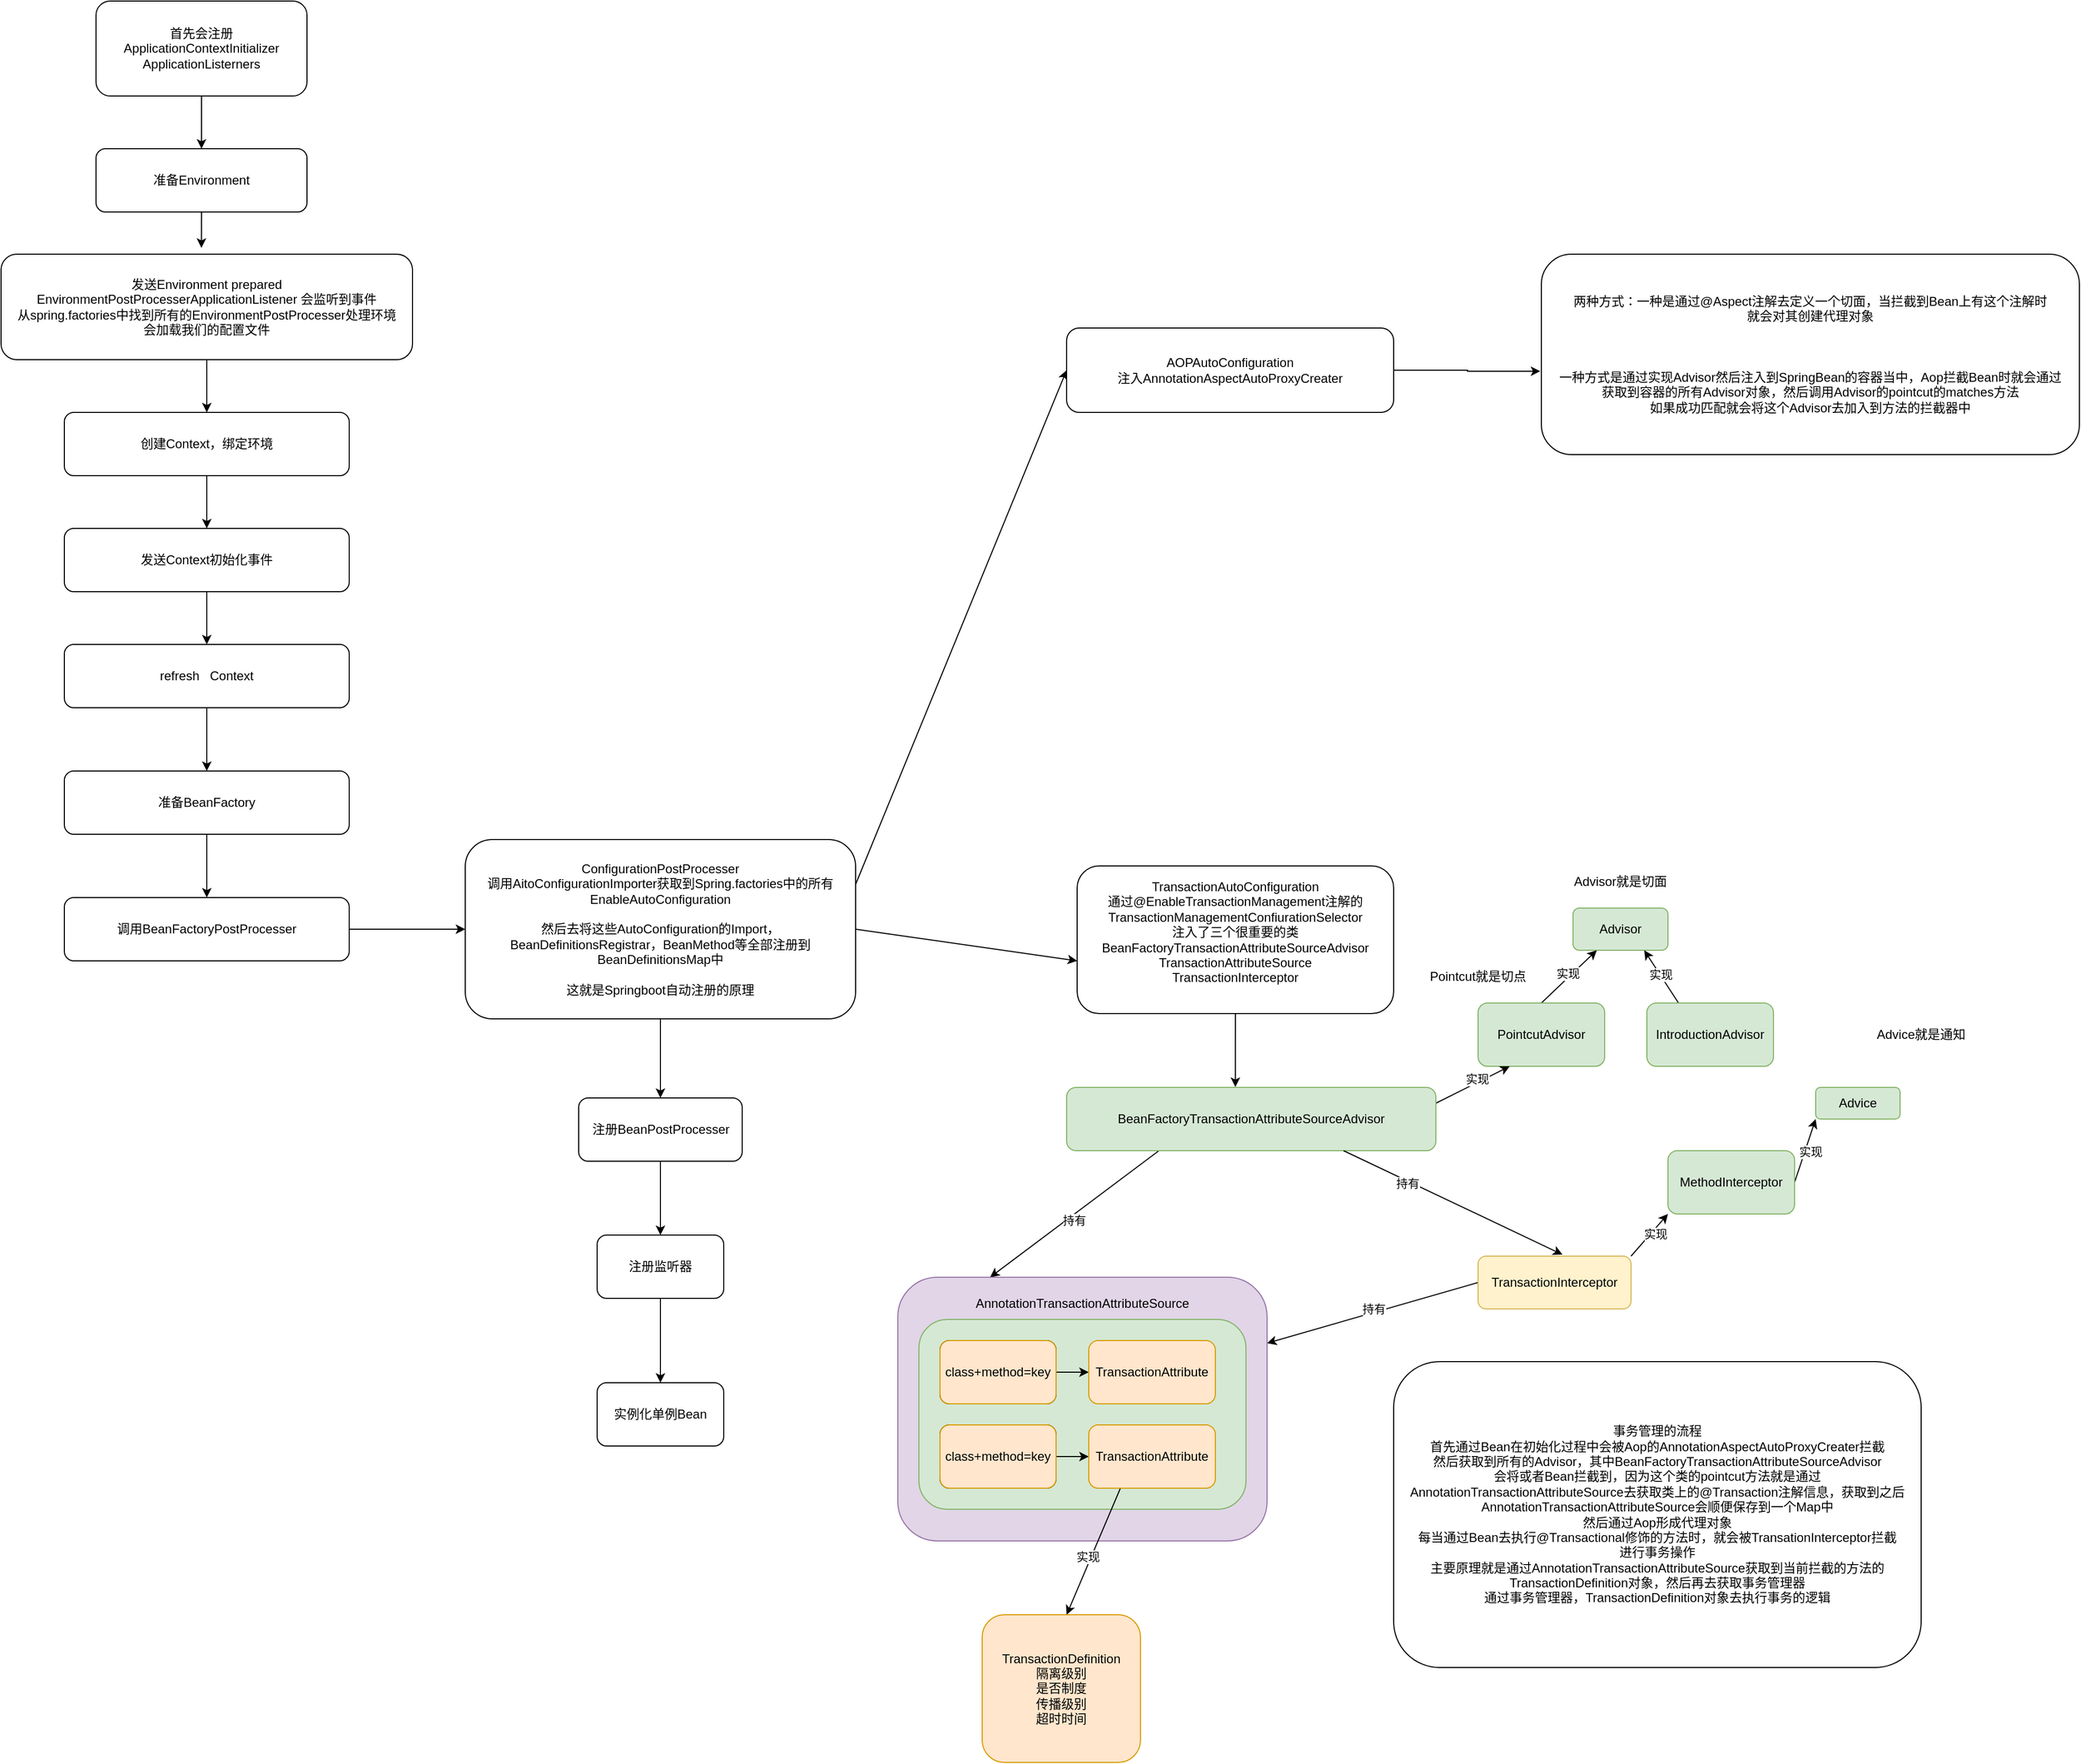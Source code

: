 <mxfile version="24.2.0" type="github">
  <diagram name="第 1 页" id="wLCHkNbt7bF0E3TjqUrD">
    <mxGraphModel dx="1434" dy="738" grid="1" gridSize="10" guides="1" tooltips="1" connect="1" arrows="1" fold="1" page="1" pageScale="1" pageWidth="827" pageHeight="1169" math="0" shadow="0">
      <root>
        <mxCell id="0" />
        <mxCell id="1" parent="0" />
        <mxCell id="fIq_qW-KFdGVRDiUutCO-4" style="edgeStyle=orthogonalEdgeStyle;rounded=0;orthogonalLoop=1;jettySize=auto;html=1;exitX=0.5;exitY=1;exitDx=0;exitDy=0;entryX=0.5;entryY=0;entryDx=0;entryDy=0;" edge="1" parent="1" source="fIq_qW-KFdGVRDiUutCO-1" target="fIq_qW-KFdGVRDiUutCO-2">
          <mxGeometry relative="1" as="geometry" />
        </mxCell>
        <mxCell id="fIq_qW-KFdGVRDiUutCO-1" value="首先会注册ApplicationContextInitializer&lt;div&gt;ApplicationListerners&lt;/div&gt;" style="rounded=1;whiteSpace=wrap;html=1;" vertex="1" parent="1">
          <mxGeometry x="180" y="90" width="200" height="90" as="geometry" />
        </mxCell>
        <mxCell id="fIq_qW-KFdGVRDiUutCO-2" value="准备Environment" style="rounded=1;whiteSpace=wrap;html=1;" vertex="1" parent="1">
          <mxGeometry x="180" y="230" width="200" height="60" as="geometry" />
        </mxCell>
        <mxCell id="fIq_qW-KFdGVRDiUutCO-8" style="edgeStyle=orthogonalEdgeStyle;rounded=0;orthogonalLoop=1;jettySize=auto;html=1;exitX=0.5;exitY=1;exitDx=0;exitDy=0;entryX=0.5;entryY=0;entryDx=0;entryDy=0;" edge="1" parent="1" source="fIq_qW-KFdGVRDiUutCO-3" target="fIq_qW-KFdGVRDiUutCO-7">
          <mxGeometry relative="1" as="geometry" />
        </mxCell>
        <mxCell id="fIq_qW-KFdGVRDiUutCO-3" value="发送Environment prepared&lt;div&gt;EnvironmentPostProcesserApplicationListener 会监听到事件&lt;br&gt;从spring.factories中找到所有的EnvironmentPostProcesser处理环境&lt;br&gt;会加载我们的配置文件&lt;/div&gt;" style="rounded=1;whiteSpace=wrap;html=1;" vertex="1" parent="1">
          <mxGeometry x="90" y="330" width="390" height="100" as="geometry" />
        </mxCell>
        <mxCell id="fIq_qW-KFdGVRDiUutCO-5" style="edgeStyle=orthogonalEdgeStyle;rounded=0;orthogonalLoop=1;jettySize=auto;html=1;exitX=0.5;exitY=1;exitDx=0;exitDy=0;entryX=0.487;entryY=-0.06;entryDx=0;entryDy=0;entryPerimeter=0;" edge="1" parent="1" source="fIq_qW-KFdGVRDiUutCO-2" target="fIq_qW-KFdGVRDiUutCO-3">
          <mxGeometry relative="1" as="geometry" />
        </mxCell>
        <mxCell id="fIq_qW-KFdGVRDiUutCO-10" style="edgeStyle=orthogonalEdgeStyle;rounded=0;orthogonalLoop=1;jettySize=auto;html=1;exitX=0.5;exitY=1;exitDx=0;exitDy=0;entryX=0.5;entryY=0;entryDx=0;entryDy=0;" edge="1" parent="1" source="fIq_qW-KFdGVRDiUutCO-7" target="fIq_qW-KFdGVRDiUutCO-9">
          <mxGeometry relative="1" as="geometry" />
        </mxCell>
        <mxCell id="fIq_qW-KFdGVRDiUutCO-7" value="创建Context，绑定环境" style="rounded=1;whiteSpace=wrap;html=1;" vertex="1" parent="1">
          <mxGeometry x="150" y="480" width="270" height="60" as="geometry" />
        </mxCell>
        <mxCell id="fIq_qW-KFdGVRDiUutCO-12" style="edgeStyle=orthogonalEdgeStyle;rounded=0;orthogonalLoop=1;jettySize=auto;html=1;exitX=0.5;exitY=1;exitDx=0;exitDy=0;entryX=0.5;entryY=0;entryDx=0;entryDy=0;" edge="1" parent="1" source="fIq_qW-KFdGVRDiUutCO-9" target="fIq_qW-KFdGVRDiUutCO-11">
          <mxGeometry relative="1" as="geometry" />
        </mxCell>
        <mxCell id="fIq_qW-KFdGVRDiUutCO-9" value="发送Context初始化事件" style="rounded=1;whiteSpace=wrap;html=1;" vertex="1" parent="1">
          <mxGeometry x="150" y="590" width="270" height="60" as="geometry" />
        </mxCell>
        <mxCell id="fIq_qW-KFdGVRDiUutCO-14" style="edgeStyle=orthogonalEdgeStyle;rounded=0;orthogonalLoop=1;jettySize=auto;html=1;exitX=0.5;exitY=1;exitDx=0;exitDy=0;entryX=0.5;entryY=0;entryDx=0;entryDy=0;" edge="1" parent="1" source="fIq_qW-KFdGVRDiUutCO-11" target="fIq_qW-KFdGVRDiUutCO-13">
          <mxGeometry relative="1" as="geometry" />
        </mxCell>
        <mxCell id="fIq_qW-KFdGVRDiUutCO-11" value="refresh&amp;nbsp; &amp;nbsp;Context" style="rounded=1;whiteSpace=wrap;html=1;" vertex="1" parent="1">
          <mxGeometry x="150" y="700" width="270" height="60" as="geometry" />
        </mxCell>
        <mxCell id="fIq_qW-KFdGVRDiUutCO-17" style="edgeStyle=orthogonalEdgeStyle;rounded=0;orthogonalLoop=1;jettySize=auto;html=1;exitX=0.5;exitY=1;exitDx=0;exitDy=0;entryX=0.5;entryY=0;entryDx=0;entryDy=0;" edge="1" parent="1" source="fIq_qW-KFdGVRDiUutCO-13" target="fIq_qW-KFdGVRDiUutCO-16">
          <mxGeometry relative="1" as="geometry" />
        </mxCell>
        <mxCell id="fIq_qW-KFdGVRDiUutCO-13" value="准备BeanFactory" style="rounded=1;whiteSpace=wrap;html=1;" vertex="1" parent="1">
          <mxGeometry x="150" y="820" width="270" height="60" as="geometry" />
        </mxCell>
        <mxCell id="fIq_qW-KFdGVRDiUutCO-18" style="edgeStyle=orthogonalEdgeStyle;rounded=0;orthogonalLoop=1;jettySize=auto;html=1;exitX=1;exitY=0.5;exitDx=0;exitDy=0;" edge="1" parent="1" source="fIq_qW-KFdGVRDiUutCO-16">
          <mxGeometry relative="1" as="geometry">
            <mxPoint x="530" y="970" as="targetPoint" />
          </mxGeometry>
        </mxCell>
        <mxCell id="fIq_qW-KFdGVRDiUutCO-16" value="调用BeanFactoryPostProcesser" style="rounded=1;whiteSpace=wrap;html=1;" vertex="1" parent="1">
          <mxGeometry x="150" y="940" width="270" height="60" as="geometry" />
        </mxCell>
        <mxCell id="fIq_qW-KFdGVRDiUutCO-21" value="" style="edgeStyle=orthogonalEdgeStyle;rounded=0;orthogonalLoop=1;jettySize=auto;html=1;" edge="1" parent="1" source="fIq_qW-KFdGVRDiUutCO-19" target="fIq_qW-KFdGVRDiUutCO-20">
          <mxGeometry relative="1" as="geometry" />
        </mxCell>
        <mxCell id="fIq_qW-KFdGVRDiUutCO-26" style="rounded=0;orthogonalLoop=1;jettySize=auto;html=1;exitX=1;exitY=0.25;exitDx=0;exitDy=0;entryX=0;entryY=0.5;entryDx=0;entryDy=0;" edge="1" parent="1" source="fIq_qW-KFdGVRDiUutCO-19" target="fIq_qW-KFdGVRDiUutCO-27">
          <mxGeometry relative="1" as="geometry">
            <mxPoint x="1100" y="850" as="targetPoint" />
          </mxGeometry>
        </mxCell>
        <mxCell id="fIq_qW-KFdGVRDiUutCO-28" style="rounded=0;orthogonalLoop=1;jettySize=auto;html=1;exitX=1;exitY=0.5;exitDx=0;exitDy=0;" edge="1" parent="1" source="fIq_qW-KFdGVRDiUutCO-19">
          <mxGeometry relative="1" as="geometry">
            <mxPoint x="1110" y="1000" as="targetPoint" />
          </mxGeometry>
        </mxCell>
        <mxCell id="fIq_qW-KFdGVRDiUutCO-19" value="ConfigurationPostProcesser&lt;br&gt;调用AitoConfigurationImporter获取到Spring.factories中的所有EnableAutoConfiguration&lt;br&gt;&lt;br&gt;然后去将这些AutoConfiguration的Import，BeanDefinitionsRegistrar，BeanMethod等全部注册到BeanDefinitionsMap中&lt;div&gt;&lt;br&gt;&lt;/div&gt;&lt;div&gt;这就是Springboot自动注册的原理&lt;/div&gt;" style="rounded=1;whiteSpace=wrap;html=1;" vertex="1" parent="1">
          <mxGeometry x="530" y="885" width="370" height="170" as="geometry" />
        </mxCell>
        <mxCell id="fIq_qW-KFdGVRDiUutCO-23" value="" style="edgeStyle=orthogonalEdgeStyle;rounded=0;orthogonalLoop=1;jettySize=auto;html=1;" edge="1" parent="1" source="fIq_qW-KFdGVRDiUutCO-20" target="fIq_qW-KFdGVRDiUutCO-22">
          <mxGeometry relative="1" as="geometry" />
        </mxCell>
        <mxCell id="fIq_qW-KFdGVRDiUutCO-20" value="注册BeanPostProcesser" style="rounded=1;whiteSpace=wrap;html=1;" vertex="1" parent="1">
          <mxGeometry x="637.5" y="1130" width="155" height="60" as="geometry" />
        </mxCell>
        <mxCell id="fIq_qW-KFdGVRDiUutCO-25" value="" style="edgeStyle=orthogonalEdgeStyle;rounded=0;orthogonalLoop=1;jettySize=auto;html=1;" edge="1" parent="1" source="fIq_qW-KFdGVRDiUutCO-22" target="fIq_qW-KFdGVRDiUutCO-24">
          <mxGeometry relative="1" as="geometry" />
        </mxCell>
        <mxCell id="fIq_qW-KFdGVRDiUutCO-22" value="注册监听器" style="rounded=1;whiteSpace=wrap;html=1;" vertex="1" parent="1">
          <mxGeometry x="655" y="1260" width="120" height="60" as="geometry" />
        </mxCell>
        <mxCell id="fIq_qW-KFdGVRDiUutCO-24" value="实例化单例Bean" style="rounded=1;whiteSpace=wrap;html=1;" vertex="1" parent="1">
          <mxGeometry x="655" y="1400" width="120" height="60" as="geometry" />
        </mxCell>
        <mxCell id="fIq_qW-KFdGVRDiUutCO-27" value="AOPAutoConfiguration&lt;div&gt;注入AnnotationAspectAutoProxyCreater&lt;/div&gt;" style="rounded=1;whiteSpace=wrap;html=1;" vertex="1" parent="1">
          <mxGeometry x="1100" y="400" width="310" height="80" as="geometry" />
        </mxCell>
        <mxCell id="fIq_qW-KFdGVRDiUutCO-29" value="TransactionAutoConfiguration&lt;br&gt;通过@EnableTransactionManagement注解的&lt;br&gt;TransactionManagementConfiurationSelector&lt;br&gt;注入了三个很重要的类&lt;div&gt;BeanFactoryTransactionAttributeSourceAdvisor&lt;br&gt;TransactionAttributeSource&lt;br&gt;&lt;/div&gt;&lt;div&gt;TransactionInterceptor&lt;br&gt;&lt;/div&gt;&lt;div&gt;&lt;br&gt;&lt;/div&gt;" style="rounded=1;whiteSpace=wrap;html=1;" vertex="1" parent="1">
          <mxGeometry x="1110" y="910" width="300" height="140" as="geometry" />
        </mxCell>
        <mxCell id="fIq_qW-KFdGVRDiUutCO-36" style="edgeStyle=orthogonalEdgeStyle;rounded=0;orthogonalLoop=1;jettySize=auto;html=1;exitX=0.5;exitY=1;exitDx=0;exitDy=0;entryX=0.457;entryY=-0.007;entryDx=0;entryDy=0;entryPerimeter=0;" edge="1" parent="1" source="fIq_qW-KFdGVRDiUutCO-29" target="fIq_qW-KFdGVRDiUutCO-33">
          <mxGeometry relative="1" as="geometry" />
        </mxCell>
        <mxCell id="fIq_qW-KFdGVRDiUutCO-37" value="Advisor" style="rounded=1;whiteSpace=wrap;html=1;fillColor=#d5e8d4;strokeColor=#82b366;" vertex="1" parent="1">
          <mxGeometry x="1580" y="950" width="90" height="40" as="geometry" />
        </mxCell>
        <mxCell id="fIq_qW-KFdGVRDiUutCO-40" style="rounded=0;orthogonalLoop=1;jettySize=auto;html=1;exitX=0.5;exitY=0;exitDx=0;exitDy=0;entryX=0.25;entryY=1;entryDx=0;entryDy=0;" edge="1" parent="1" source="fIq_qW-KFdGVRDiUutCO-38" target="fIq_qW-KFdGVRDiUutCO-37">
          <mxGeometry relative="1" as="geometry" />
        </mxCell>
        <mxCell id="fIq_qW-KFdGVRDiUutCO-61" value="实现" style="edgeLabel;html=1;align=center;verticalAlign=middle;resizable=0;points=[];" vertex="1" connectable="0" parent="fIq_qW-KFdGVRDiUutCO-40">
          <mxGeometry x="0.032" y="3" relative="1" as="geometry">
            <mxPoint as="offset" />
          </mxGeometry>
        </mxCell>
        <mxCell id="fIq_qW-KFdGVRDiUutCO-38" value="PointcutAdvisor" style="rounded=1;whiteSpace=wrap;html=1;fillColor=#d5e8d4;strokeColor=#82b366;" vertex="1" parent="1">
          <mxGeometry x="1490" y="1040" width="120" height="60" as="geometry" />
        </mxCell>
        <mxCell id="fIq_qW-KFdGVRDiUutCO-41" style="rounded=0;orthogonalLoop=1;jettySize=auto;html=1;exitX=0.25;exitY=0;exitDx=0;exitDy=0;entryX=0.75;entryY=1;entryDx=0;entryDy=0;" edge="1" parent="1" source="fIq_qW-KFdGVRDiUutCO-39" target="fIq_qW-KFdGVRDiUutCO-37">
          <mxGeometry relative="1" as="geometry" />
        </mxCell>
        <mxCell id="fIq_qW-KFdGVRDiUutCO-63" value="实现" style="edgeLabel;html=1;align=center;verticalAlign=middle;resizable=0;points=[];" vertex="1" connectable="0" parent="fIq_qW-KFdGVRDiUutCO-41">
          <mxGeometry x="0.07" relative="1" as="geometry">
            <mxPoint as="offset" />
          </mxGeometry>
        </mxCell>
        <mxCell id="fIq_qW-KFdGVRDiUutCO-39" value="IntroductionAdvisor" style="rounded=1;whiteSpace=wrap;html=1;fillColor=#d5e8d4;strokeColor=#82b366;" vertex="1" parent="1">
          <mxGeometry x="1650" y="1040" width="120" height="60" as="geometry" />
        </mxCell>
        <mxCell id="fIq_qW-KFdGVRDiUutCO-42" style="rounded=0;orthogonalLoop=1;jettySize=auto;html=1;exitX=1;exitY=0.25;exitDx=0;exitDy=0;entryX=0.25;entryY=1;entryDx=0;entryDy=0;" edge="1" parent="1" source="fIq_qW-KFdGVRDiUutCO-33" target="fIq_qW-KFdGVRDiUutCO-38">
          <mxGeometry relative="1" as="geometry" />
        </mxCell>
        <mxCell id="fIq_qW-KFdGVRDiUutCO-60" value="实现" style="edgeLabel;html=1;align=center;verticalAlign=middle;resizable=0;points=[];" vertex="1" connectable="0" parent="fIq_qW-KFdGVRDiUutCO-42">
          <mxGeometry x="0.146" y="3" relative="1" as="geometry">
            <mxPoint as="offset" />
          </mxGeometry>
        </mxCell>
        <mxCell id="fIq_qW-KFdGVRDiUutCO-68" style="rounded=0;orthogonalLoop=1;jettySize=auto;html=1;exitX=1;exitY=0.5;exitDx=0;exitDy=0;entryX=0;entryY=1;entryDx=0;entryDy=0;" edge="1" parent="1" source="fIq_qW-KFdGVRDiUutCO-45" target="fIq_qW-KFdGVRDiUutCO-47">
          <mxGeometry relative="1" as="geometry" />
        </mxCell>
        <mxCell id="fIq_qW-KFdGVRDiUutCO-69" value="实现" style="edgeLabel;html=1;align=center;verticalAlign=middle;resizable=0;points=[];" vertex="1" connectable="0" parent="fIq_qW-KFdGVRDiUutCO-68">
          <mxGeometry x="0.033" y="-5" relative="1" as="geometry">
            <mxPoint as="offset" />
          </mxGeometry>
        </mxCell>
        <mxCell id="fIq_qW-KFdGVRDiUutCO-45" value="MethodInterceptor" style="rounded=1;whiteSpace=wrap;html=1;fillColor=#d5e8d4;strokeColor=#82b366;" vertex="1" parent="1">
          <mxGeometry x="1670" y="1180" width="120" height="60" as="geometry" />
        </mxCell>
        <mxCell id="fIq_qW-KFdGVRDiUutCO-47" value="Advice" style="rounded=1;whiteSpace=wrap;html=1;fillColor=#d5e8d4;strokeColor=#82b366;" vertex="1" parent="1">
          <mxGeometry x="1810" y="1120" width="80" height="30" as="geometry" />
        </mxCell>
        <mxCell id="fIq_qW-KFdGVRDiUutCO-48" value="Advisor就是切面" style="text;html=1;align=center;verticalAlign=middle;whiteSpace=wrap;rounded=0;" vertex="1" parent="1">
          <mxGeometry x="1572" y="910" width="106" height="30" as="geometry" />
        </mxCell>
        <mxCell id="fIq_qW-KFdGVRDiUutCO-49" value="Advice就是通知" style="text;html=1;align=center;verticalAlign=middle;whiteSpace=wrap;rounded=0;" vertex="1" parent="1">
          <mxGeometry x="1860" y="1055" width="100" height="30" as="geometry" />
        </mxCell>
        <mxCell id="fIq_qW-KFdGVRDiUutCO-50" value="Pointcut就是切点" style="text;html=1;align=center;verticalAlign=middle;whiteSpace=wrap;rounded=0;" vertex="1" parent="1">
          <mxGeometry x="1440" y="1000" width="100" height="30" as="geometry" />
        </mxCell>
        <mxCell id="fIq_qW-KFdGVRDiUutCO-53" style="rounded=0;orthogonalLoop=1;jettySize=auto;html=1;exitX=0.25;exitY=1;exitDx=0;exitDy=0;entryX=0.25;entryY=0;entryDx=0;entryDy=0;" edge="1" parent="1" source="fIq_qW-KFdGVRDiUutCO-33" target="fIq_qW-KFdGVRDiUutCO-32">
          <mxGeometry relative="1" as="geometry" />
        </mxCell>
        <mxCell id="fIq_qW-KFdGVRDiUutCO-66" value="持有" style="edgeLabel;html=1;align=center;verticalAlign=middle;resizable=0;points=[];" vertex="1" connectable="0" parent="fIq_qW-KFdGVRDiUutCO-53">
          <mxGeometry x="0.043" y="4" relative="1" as="geometry">
            <mxPoint as="offset" />
          </mxGeometry>
        </mxCell>
        <mxCell id="fIq_qW-KFdGVRDiUutCO-33" value="&lt;div&gt;BeanFactoryTransactionAttributeSourceAdvisor&lt;/div&gt;" style="rounded=1;whiteSpace=wrap;html=1;fillColor=#d5e8d4;strokeColor=#82b366;" vertex="1" parent="1">
          <mxGeometry x="1100" y="1120" width="350" height="60" as="geometry" />
        </mxCell>
        <mxCell id="fIq_qW-KFdGVRDiUutCO-56" style="rounded=0;orthogonalLoop=1;jettySize=auto;html=1;exitX=1;exitY=0;exitDx=0;exitDy=0;entryX=0;entryY=1;entryDx=0;entryDy=0;" edge="1" parent="1" source="fIq_qW-KFdGVRDiUutCO-31" target="fIq_qW-KFdGVRDiUutCO-45">
          <mxGeometry relative="1" as="geometry" />
        </mxCell>
        <mxCell id="fIq_qW-KFdGVRDiUutCO-59" value="实现" style="edgeLabel;html=1;align=center;verticalAlign=middle;resizable=0;points=[];" vertex="1" connectable="0" parent="fIq_qW-KFdGVRDiUutCO-56">
          <mxGeometry x="0.173" y="-3" relative="1" as="geometry">
            <mxPoint as="offset" />
          </mxGeometry>
        </mxCell>
        <mxCell id="fIq_qW-KFdGVRDiUutCO-57" style="rounded=0;orthogonalLoop=1;jettySize=auto;html=1;exitX=0;exitY=0.5;exitDx=0;exitDy=0;entryX=1;entryY=0.25;entryDx=0;entryDy=0;" edge="1" parent="1" source="fIq_qW-KFdGVRDiUutCO-31" target="fIq_qW-KFdGVRDiUutCO-32">
          <mxGeometry relative="1" as="geometry" />
        </mxCell>
        <mxCell id="fIq_qW-KFdGVRDiUutCO-65" value="持有" style="edgeLabel;html=1;align=center;verticalAlign=middle;resizable=0;points=[];" vertex="1" connectable="0" parent="fIq_qW-KFdGVRDiUutCO-57">
          <mxGeometry x="-0.021" y="-4" relative="1" as="geometry">
            <mxPoint as="offset" />
          </mxGeometry>
        </mxCell>
        <mxCell id="fIq_qW-KFdGVRDiUutCO-31" value="TransactionInterceptor" style="rounded=1;whiteSpace=wrap;html=1;fillColor=#fff2cc;strokeColor=#d6b656;" vertex="1" parent="1">
          <mxGeometry x="1490" y="1280" width="145" height="50" as="geometry" />
        </mxCell>
        <mxCell id="fIq_qW-KFdGVRDiUutCO-32" value="AnnotationTransactionAttributeSource&lt;div&gt;&lt;br&gt;&lt;/div&gt;&lt;div&gt;&lt;br&gt;&lt;/div&gt;&lt;div&gt;&lt;br&gt;&lt;/div&gt;&lt;div&gt;&lt;br&gt;&lt;/div&gt;&lt;div&gt;&lt;br&gt;&lt;/div&gt;&lt;div&gt;&lt;br&gt;&lt;/div&gt;&lt;div&gt;&lt;br&gt;&lt;/div&gt;&lt;div&gt;&lt;br&gt;&lt;/div&gt;&lt;div&gt;&lt;br&gt;&lt;/div&gt;&lt;div&gt;&lt;br&gt;&lt;/div&gt;&lt;div&gt;&lt;br&gt;&lt;/div&gt;&lt;div&gt;&lt;br&gt;&lt;/div&gt;&lt;div&gt;&lt;br&gt;&lt;/div&gt;&lt;div&gt;&lt;br&gt;&lt;/div&gt;" style="rounded=1;whiteSpace=wrap;html=1;fillColor=#e1d5e7;strokeColor=#9673a6;" vertex="1" parent="1">
          <mxGeometry x="940" y="1300" width="350" height="250" as="geometry" />
        </mxCell>
        <mxCell id="fIq_qW-KFdGVRDiUutCO-58" style="rounded=0;orthogonalLoop=1;jettySize=auto;html=1;exitX=0.75;exitY=1;exitDx=0;exitDy=0;entryX=0.552;entryY=-0.03;entryDx=0;entryDy=0;entryPerimeter=0;" edge="1" parent="1" source="fIq_qW-KFdGVRDiUutCO-33" target="fIq_qW-KFdGVRDiUutCO-31">
          <mxGeometry relative="1" as="geometry" />
        </mxCell>
        <mxCell id="fIq_qW-KFdGVRDiUutCO-67" value="持有" style="edgeLabel;html=1;align=center;verticalAlign=middle;resizable=0;points=[];" vertex="1" connectable="0" parent="fIq_qW-KFdGVRDiUutCO-58">
          <mxGeometry x="-0.414" y="-2" relative="1" as="geometry">
            <mxPoint as="offset" />
          </mxGeometry>
        </mxCell>
        <mxCell id="fIq_qW-KFdGVRDiUutCO-70" value="" style="rounded=1;whiteSpace=wrap;html=1;fillColor=#d5e8d4;strokeColor=#82b366;" vertex="1" parent="1">
          <mxGeometry x="960" y="1340" width="310" height="180" as="geometry" />
        </mxCell>
        <mxCell id="fIq_qW-KFdGVRDiUutCO-73" style="edgeStyle=orthogonalEdgeStyle;rounded=0;orthogonalLoop=1;jettySize=auto;html=1;exitX=1;exitY=0.5;exitDx=0;exitDy=0;" edge="1" parent="1" source="fIq_qW-KFdGVRDiUutCO-71" target="fIq_qW-KFdGVRDiUutCO-72">
          <mxGeometry relative="1" as="geometry" />
        </mxCell>
        <mxCell id="fIq_qW-KFdGVRDiUutCO-71" value="class+method=key" style="rounded=1;whiteSpace=wrap;html=1;" vertex="1" parent="1">
          <mxGeometry x="980" y="1360" width="110" height="60" as="geometry" />
        </mxCell>
        <mxCell id="fIq_qW-KFdGVRDiUutCO-72" value="TransactionAttribute" style="rounded=1;whiteSpace=wrap;html=1;fillColor=#ffe6cc;strokeColor=#d79b00;" vertex="1" parent="1">
          <mxGeometry x="1121" y="1360" width="120" height="60" as="geometry" />
        </mxCell>
        <mxCell id="fIq_qW-KFdGVRDiUutCO-74" value="class+method=key" style="rounded=1;whiteSpace=wrap;html=1;fillColor=#ffe6cc;strokeColor=#d79b00;" vertex="1" parent="1">
          <mxGeometry x="980" y="1360" width="110" height="60" as="geometry" />
        </mxCell>
        <mxCell id="fIq_qW-KFdGVRDiUutCO-75" style="edgeStyle=orthogonalEdgeStyle;rounded=0;orthogonalLoop=1;jettySize=auto;html=1;exitX=1;exitY=0.5;exitDx=0;exitDy=0;" edge="1" parent="1" source="fIq_qW-KFdGVRDiUutCO-76" target="fIq_qW-KFdGVRDiUutCO-77">
          <mxGeometry relative="1" as="geometry" />
        </mxCell>
        <mxCell id="fIq_qW-KFdGVRDiUutCO-76" value="class+method=key" style="rounded=1;whiteSpace=wrap;html=1;" vertex="1" parent="1">
          <mxGeometry x="980" y="1440" width="110" height="60" as="geometry" />
        </mxCell>
        <mxCell id="fIq_qW-KFdGVRDiUutCO-81" style="rounded=0;orthogonalLoop=1;jettySize=auto;html=1;exitX=0.25;exitY=1;exitDx=0;exitDy=0;" edge="1" parent="1" source="fIq_qW-KFdGVRDiUutCO-77">
          <mxGeometry relative="1" as="geometry">
            <mxPoint x="1100" y="1620" as="targetPoint" />
          </mxGeometry>
        </mxCell>
        <mxCell id="fIq_qW-KFdGVRDiUutCO-83" value="实现" style="edgeLabel;html=1;align=center;verticalAlign=middle;resizable=0;points=[];" vertex="1" connectable="0" parent="fIq_qW-KFdGVRDiUutCO-81">
          <mxGeometry x="0.104" y="-3" relative="1" as="geometry">
            <mxPoint as="offset" />
          </mxGeometry>
        </mxCell>
        <mxCell id="fIq_qW-KFdGVRDiUutCO-77" value="TransactionAttribute" style="rounded=1;whiteSpace=wrap;html=1;fillColor=#ffe6cc;strokeColor=#d79b00;" vertex="1" parent="1">
          <mxGeometry x="1121" y="1440" width="120" height="60" as="geometry" />
        </mxCell>
        <mxCell id="fIq_qW-KFdGVRDiUutCO-78" value="class+method=key" style="rounded=1;whiteSpace=wrap;html=1;fillColor=#ffe6cc;strokeColor=#d79b00;" vertex="1" parent="1">
          <mxGeometry x="980" y="1440" width="110" height="60" as="geometry" />
        </mxCell>
        <mxCell id="fIq_qW-KFdGVRDiUutCO-82" value="TransactionDefinition&lt;div&gt;隔离级别&lt;/div&gt;&lt;div&gt;是否制度&lt;/div&gt;&lt;div&gt;传播级别&lt;/div&gt;&lt;div&gt;超时时间&lt;/div&gt;" style="rounded=1;whiteSpace=wrap;html=1;fillColor=#ffe6cc;strokeColor=#d79b00;" vertex="1" parent="1">
          <mxGeometry x="1020" y="1620" width="150" height="140" as="geometry" />
        </mxCell>
        <mxCell id="fIq_qW-KFdGVRDiUutCO-84" value="事务管理的流程&lt;div&gt;首先通过Bean在初始化过程中会被Aop的AnnotationAspectAutoProxyCreater拦截&lt;/div&gt;&lt;div&gt;然后获取到所有的Advisor，其中BeanFactoryTransactionAttributeSourceAdvisor&lt;/div&gt;&lt;div&gt;会将或者Bean拦截到，因为这个类的pointcut方法就是通过AnnotationTransactionAttributeSource去获取类上的@Transaction注解信息，获取到之后&lt;/div&gt;&lt;div&gt;AnnotationTransactionAttributeSource会顺便保存到一个Map中&lt;br&gt;然后通过Aop形成代理对象&lt;br&gt;每当通过Bean去执行@Transactional修饰的方法时，就会被TransationInterceptor拦截&lt;br&gt;进行事务操作&lt;br&gt;主要原理就是通过AnnotationTransactionAttributeSource获取到当前拦截的方法的TransactionDefinition对象，然后再去获取事务管理器&lt;br&gt;通过事务管理器，TransactionDefinition对象去执行事务的逻辑&lt;/div&gt;" style="rounded=1;whiteSpace=wrap;html=1;" vertex="1" parent="1">
          <mxGeometry x="1410" y="1380" width="500" height="290" as="geometry" />
        </mxCell>
        <mxCell id="fIq_qW-KFdGVRDiUutCO-86" value="&lt;div&gt;&lt;br&gt;&lt;/div&gt;&lt;div&gt;&lt;br&gt;&lt;/div&gt;&lt;div&gt;&lt;br&gt;&lt;/div&gt;&lt;div&gt;&lt;br&gt;&lt;/div&gt;&lt;div&gt;&lt;br&gt;&lt;/div&gt;&lt;div&gt;&lt;br&gt;&lt;/div&gt;&lt;div&gt;&lt;br&gt;&lt;/div&gt;&lt;div&gt;两种方式：一种是通过@Aspect注解去定义一个切面，当拦截到Bean上有这个注解时&lt;/div&gt;&lt;div&gt;就会对其创建代理对象&lt;/div&gt;&lt;div&gt;&lt;br&gt;&lt;/div&gt;&lt;div&gt;&lt;br&gt;&lt;/div&gt;&lt;div&gt;&lt;br&gt;&lt;/div&gt;&lt;div&gt;一种方式是通过实现Advisor然后注入到SpringBean的容器当中，Aop拦截Bean时就会通过&lt;br&gt;获取到容器的所有Advisor对象，然后调用Advisor的pointcut的matches方法&lt;br&gt;如果成功匹配就会将这个Advisor去加入到方法的拦截器中&lt;/div&gt;&lt;div&gt;&lt;br&gt;&lt;/div&gt;&lt;div&gt;&lt;br&gt;&lt;/div&gt;&lt;div&gt;&lt;br&gt;&lt;/div&gt;&lt;div&gt;&lt;br&gt;&lt;/div&gt;&lt;div&gt;&lt;br&gt;&lt;/div&gt;&lt;div&gt;&lt;br&gt;&lt;/div&gt;&lt;div&gt;&lt;br&gt;&lt;/div&gt;" style="rounded=1;whiteSpace=wrap;html=1;" vertex="1" parent="1">
          <mxGeometry x="1550" y="330" width="510" height="190" as="geometry" />
        </mxCell>
        <mxCell id="fIq_qW-KFdGVRDiUutCO-88" style="edgeStyle=orthogonalEdgeStyle;rounded=0;orthogonalLoop=1;jettySize=auto;html=1;exitX=1;exitY=0.5;exitDx=0;exitDy=0;entryX=-0.002;entryY=0.584;entryDx=0;entryDy=0;entryPerimeter=0;" edge="1" parent="1" source="fIq_qW-KFdGVRDiUutCO-27" target="fIq_qW-KFdGVRDiUutCO-86">
          <mxGeometry relative="1" as="geometry" />
        </mxCell>
      </root>
    </mxGraphModel>
  </diagram>
</mxfile>
